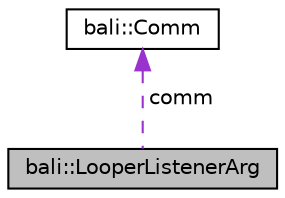 digraph "bali::LooperListenerArg"
{
  edge [fontname="Helvetica",fontsize="10",labelfontname="Helvetica",labelfontsize="10"];
  node [fontname="Helvetica",fontsize="10",shape=record];
  Node1 [label="bali::LooperListenerArg",height=0.2,width=0.4,color="black", fillcolor="grey75", style="filled" fontcolor="black"];
  Node2 -> Node1 [dir="back",color="darkorchid3",fontsize="10",style="dashed",label=" comm" ];
  Node2 [label="bali::Comm",height=0.2,width=0.4,color="black", fillcolor="white", style="filled",URL="$classbali_1_1_comm.html"];
}
